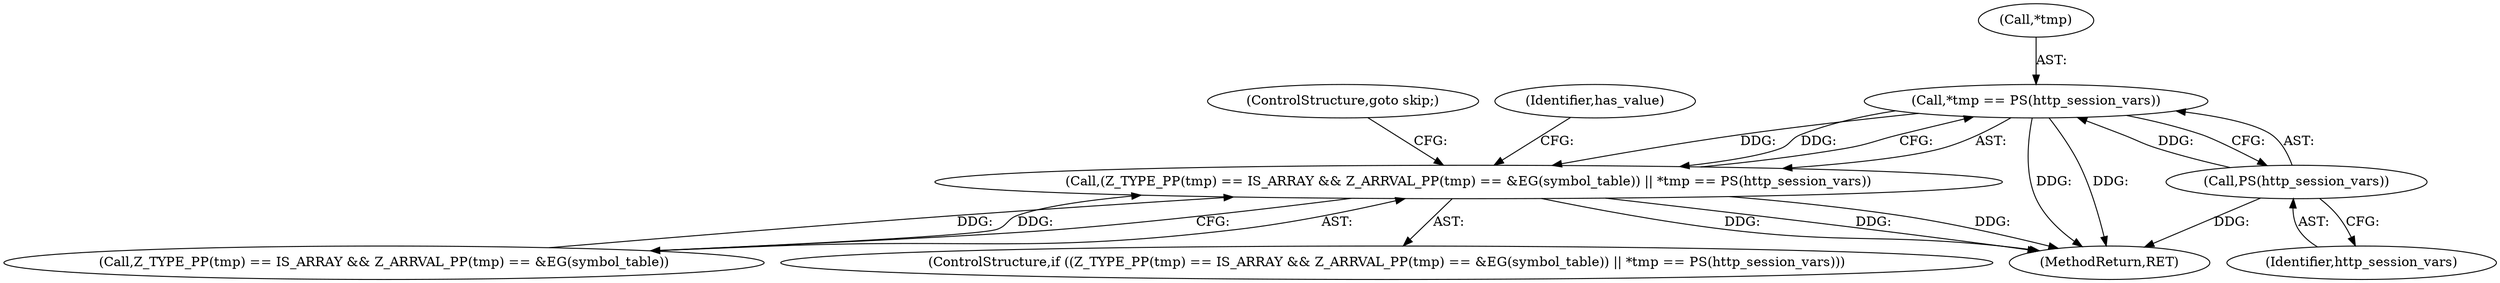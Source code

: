 digraph "0_php-src_8763c6090d627d8bb0ee1d030c30e58f406be9ce?w=1_0@pointer" {
"1000202" [label="(Call,*tmp == PS(http_session_vars))"];
"1000205" [label="(Call,PS(http_session_vars))"];
"1000190" [label="(Call,(Z_TYPE_PP(tmp) == IS_ARRAY && Z_ARRVAL_PP(tmp) == &EG(symbol_table)) || *tmp == PS(http_session_vars))"];
"1000190" [label="(Call,(Z_TYPE_PP(tmp) == IS_ARRAY && Z_ARRVAL_PP(tmp) == &EG(symbol_table)) || *tmp == PS(http_session_vars))"];
"1000203" [label="(Call,*tmp)"];
"1000202" [label="(Call,*tmp == PS(http_session_vars))"];
"1000247" [label="(MethodReturn,RET)"];
"1000208" [label="(ControlStructure,goto skip;)"];
"1000205" [label="(Call,PS(http_session_vars))"];
"1000189" [label="(ControlStructure,if ((Z_TYPE_PP(tmp) == IS_ARRAY && Z_ARRVAL_PP(tmp) == &EG(symbol_table)) || *tmp == PS(http_session_vars)))"];
"1000210" [label="(Identifier,has_value)"];
"1000206" [label="(Identifier,http_session_vars)"];
"1000191" [label="(Call,Z_TYPE_PP(tmp) == IS_ARRAY && Z_ARRVAL_PP(tmp) == &EG(symbol_table))"];
"1000202" -> "1000190"  [label="AST: "];
"1000202" -> "1000205"  [label="CFG: "];
"1000203" -> "1000202"  [label="AST: "];
"1000205" -> "1000202"  [label="AST: "];
"1000190" -> "1000202"  [label="CFG: "];
"1000202" -> "1000247"  [label="DDG: "];
"1000202" -> "1000247"  [label="DDG: "];
"1000202" -> "1000190"  [label="DDG: "];
"1000202" -> "1000190"  [label="DDG: "];
"1000205" -> "1000202"  [label="DDG: "];
"1000205" -> "1000206"  [label="CFG: "];
"1000206" -> "1000205"  [label="AST: "];
"1000205" -> "1000247"  [label="DDG: "];
"1000190" -> "1000189"  [label="AST: "];
"1000190" -> "1000191"  [label="CFG: "];
"1000191" -> "1000190"  [label="AST: "];
"1000208" -> "1000190"  [label="CFG: "];
"1000210" -> "1000190"  [label="CFG: "];
"1000190" -> "1000247"  [label="DDG: "];
"1000190" -> "1000247"  [label="DDG: "];
"1000190" -> "1000247"  [label="DDG: "];
"1000191" -> "1000190"  [label="DDG: "];
"1000191" -> "1000190"  [label="DDG: "];
}
